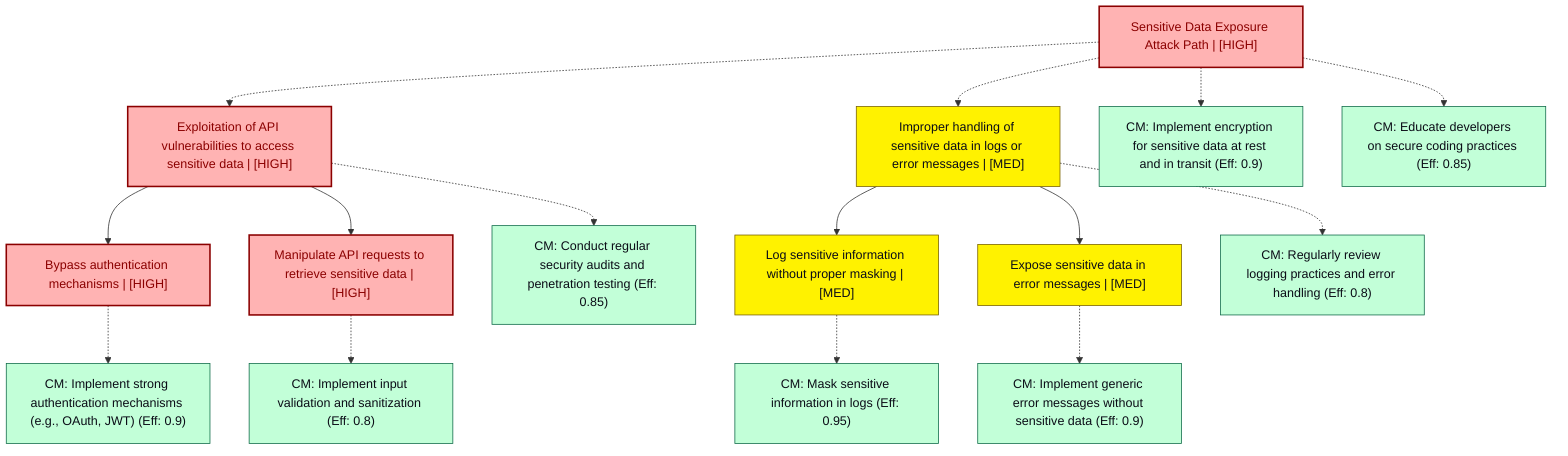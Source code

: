 graph TB
  node_01K65TRG1ZVZEA2AEQHCJ4AKAW["Sensitive Data Exposure Attack Path | [HIGH]"]:::highRisk
  node_01K65TRG1ZVZEA2AEQHCJ4AKAW-1["Exploitation of API vulnerabilities to access sensitive data | [HIGH]"]:::highRisk
  node_01K65TRG1ZVZEA2AEQHCJ4AKAW-1-1["Bypass authentication mechanisms | [HIGH]"]:::highRisk
  node_01K65TRG1ZVZEA2AEQHCJ4AKAW-1-1_cm_0["CM: Implement strong authentication mechanisms (e.g., OAuth, JWT) (Eff: 0.9)"]:::countermeasure
  node_01K65TRG1ZVZEA2AEQHCJ4AKAW-1-2["Manipulate API requests to retrieve sensitive data | [HIGH]"]:::highRisk
  node_01K65TRG1ZVZEA2AEQHCJ4AKAW-1-2_cm_0["CM: Implement input validation and sanitization (Eff: 0.8)"]:::countermeasure
  node_01K65TRG1ZVZEA2AEQHCJ4AKAW-1_cm_0["CM: Conduct regular security audits and penetration testing (Eff: 0.85)"]:::countermeasure
  node_01K65TRG1ZVZEA2AEQHCJ4AKAW-2["Improper handling of sensitive data in logs or error messages | [MED]"]:::mediumRisk
  node_01K65TRG1ZVZEA2AEQHCJ4AKAW-2-1["Log sensitive information without proper masking | [MED]"]:::mediumRisk
  node_01K65TRG1ZVZEA2AEQHCJ4AKAW-2-1_cm_0["CM: Mask sensitive information in logs (Eff: 0.95)"]:::countermeasure
  node_01K65TRG1ZVZEA2AEQHCJ4AKAW-2-2["Expose sensitive data in error messages | [MED]"]:::mediumRisk
  node_01K65TRG1ZVZEA2AEQHCJ4AKAW-2-2_cm_0["CM: Implement generic error messages without sensitive data (Eff: 0.9)"]:::countermeasure
  node_01K65TRG1ZVZEA2AEQHCJ4AKAW-2_cm_0["CM: Regularly review logging practices and error handling (Eff: 0.8)"]:::countermeasure
  node_01K65TRG1ZVZEA2AEQHCJ4AKAW_cm_0["CM: Implement encryption for sensitive data at rest and in transit (Eff: 0.9)"]:::countermeasure
  node_01K65TRG1ZVZEA2AEQHCJ4AKAW_cm_1["CM: Educate developers on secure coding practices (Eff: 0.85)"]:::countermeasure

  node_01K65TRG1ZVZEA2AEQHCJ4AKAW -.-> node_01K65TRG1ZVZEA2AEQHCJ4AKAW-1
  node_01K65TRG1ZVZEA2AEQHCJ4AKAW-1 --> node_01K65TRG1ZVZEA2AEQHCJ4AKAW-1-1
  node_01K65TRG1ZVZEA2AEQHCJ4AKAW-1-1 -.-> node_01K65TRG1ZVZEA2AEQHCJ4AKAW-1-1_cm_0
  node_01K65TRG1ZVZEA2AEQHCJ4AKAW-1 --> node_01K65TRG1ZVZEA2AEQHCJ4AKAW-1-2
  node_01K65TRG1ZVZEA2AEQHCJ4AKAW-1-2 -.-> node_01K65TRG1ZVZEA2AEQHCJ4AKAW-1-2_cm_0
  node_01K65TRG1ZVZEA2AEQHCJ4AKAW-1 -.-> node_01K65TRG1ZVZEA2AEQHCJ4AKAW-1_cm_0
  node_01K65TRG1ZVZEA2AEQHCJ4AKAW -.-> node_01K65TRG1ZVZEA2AEQHCJ4AKAW-2
  node_01K65TRG1ZVZEA2AEQHCJ4AKAW-2 --> node_01K65TRG1ZVZEA2AEQHCJ4AKAW-2-1
  node_01K65TRG1ZVZEA2AEQHCJ4AKAW-2-1 -.-> node_01K65TRG1ZVZEA2AEQHCJ4AKAW-2-1_cm_0
  node_01K65TRG1ZVZEA2AEQHCJ4AKAW-2 --> node_01K65TRG1ZVZEA2AEQHCJ4AKAW-2-2
  node_01K65TRG1ZVZEA2AEQHCJ4AKAW-2-2 -.-> node_01K65TRG1ZVZEA2AEQHCJ4AKAW-2-2_cm_0
  node_01K65TRG1ZVZEA2AEQHCJ4AKAW-2 -.-> node_01K65TRG1ZVZEA2AEQHCJ4AKAW-2_cm_0
  node_01K65TRG1ZVZEA2AEQHCJ4AKAW -.-> node_01K65TRG1ZVZEA2AEQHCJ4AKAW_cm_0
  node_01K65TRG1ZVZEA2AEQHCJ4AKAW -.-> node_01K65TRG1ZVZEA2AEQHCJ4AKAW_cm_1

  classDef andNode fill:#FFB3B3,stroke:#8B0000,stroke-width:2px,color:#0B0D17
  classDef orNode fill:#C2FFD8,stroke:#106B49,stroke-width:2px,color:#0B0D17
  classDef leafNode fill:#73d1ff,stroke:#29ABE2,stroke-width:2px,color:#0B0D17
  classDef highRisk fill:#FFB3B3,color:#8B0000,stroke:#8B0000,stroke-width:2px
  classDef mediumRisk fill:#FFF200,stroke:#7A6300,stroke-width:1px,color:#0B0D17
  classDef lowRisk fill:#FFF2B3,stroke:#FFF2B3,stroke-width:1px,color:#0B0D17
  classDef countermeasure fill:#C2FFD8,stroke:#106B49,stroke-width:1px,color:#0B0D17
  classDef reference fill:#ffa1ad,stroke:#A259FF,stroke-width:1px,stroke-dasharray:3 3,color:#0B0D17
  classDef mitreNode stroke-dasharray:5 5
  classDef note fill:#ffffcc,stroke:#ffcc00,stroke-width:2px,stroke-dasharray:5 5